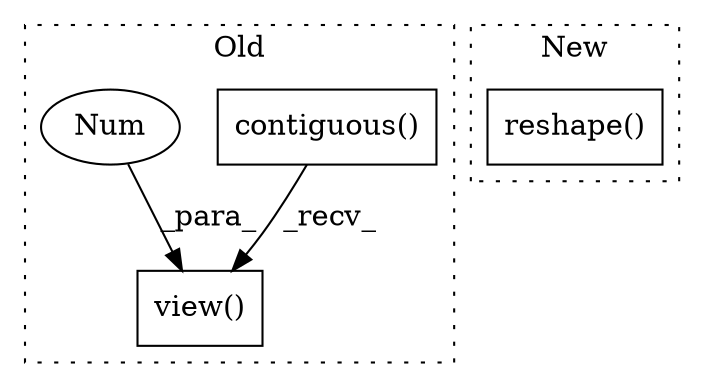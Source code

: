 digraph G {
subgraph cluster0 {
1 [label="contiguous()" a="75" s="2240" l="14" shape="box"];
3 [label="view()" a="75" s="2427,2447" l="9,1" shape="box"];
4 [label="Num" a="76" s="2439" l="2" shape="ellipse"];
label = "Old";
style="dotted";
}
subgraph cluster1 {
2 [label="reshape()" a="75" s="3513,3534" l="10,1" shape="box"];
label = "New";
style="dotted";
}
1 -> 3 [label="_recv_"];
4 -> 3 [label="_para_"];
}